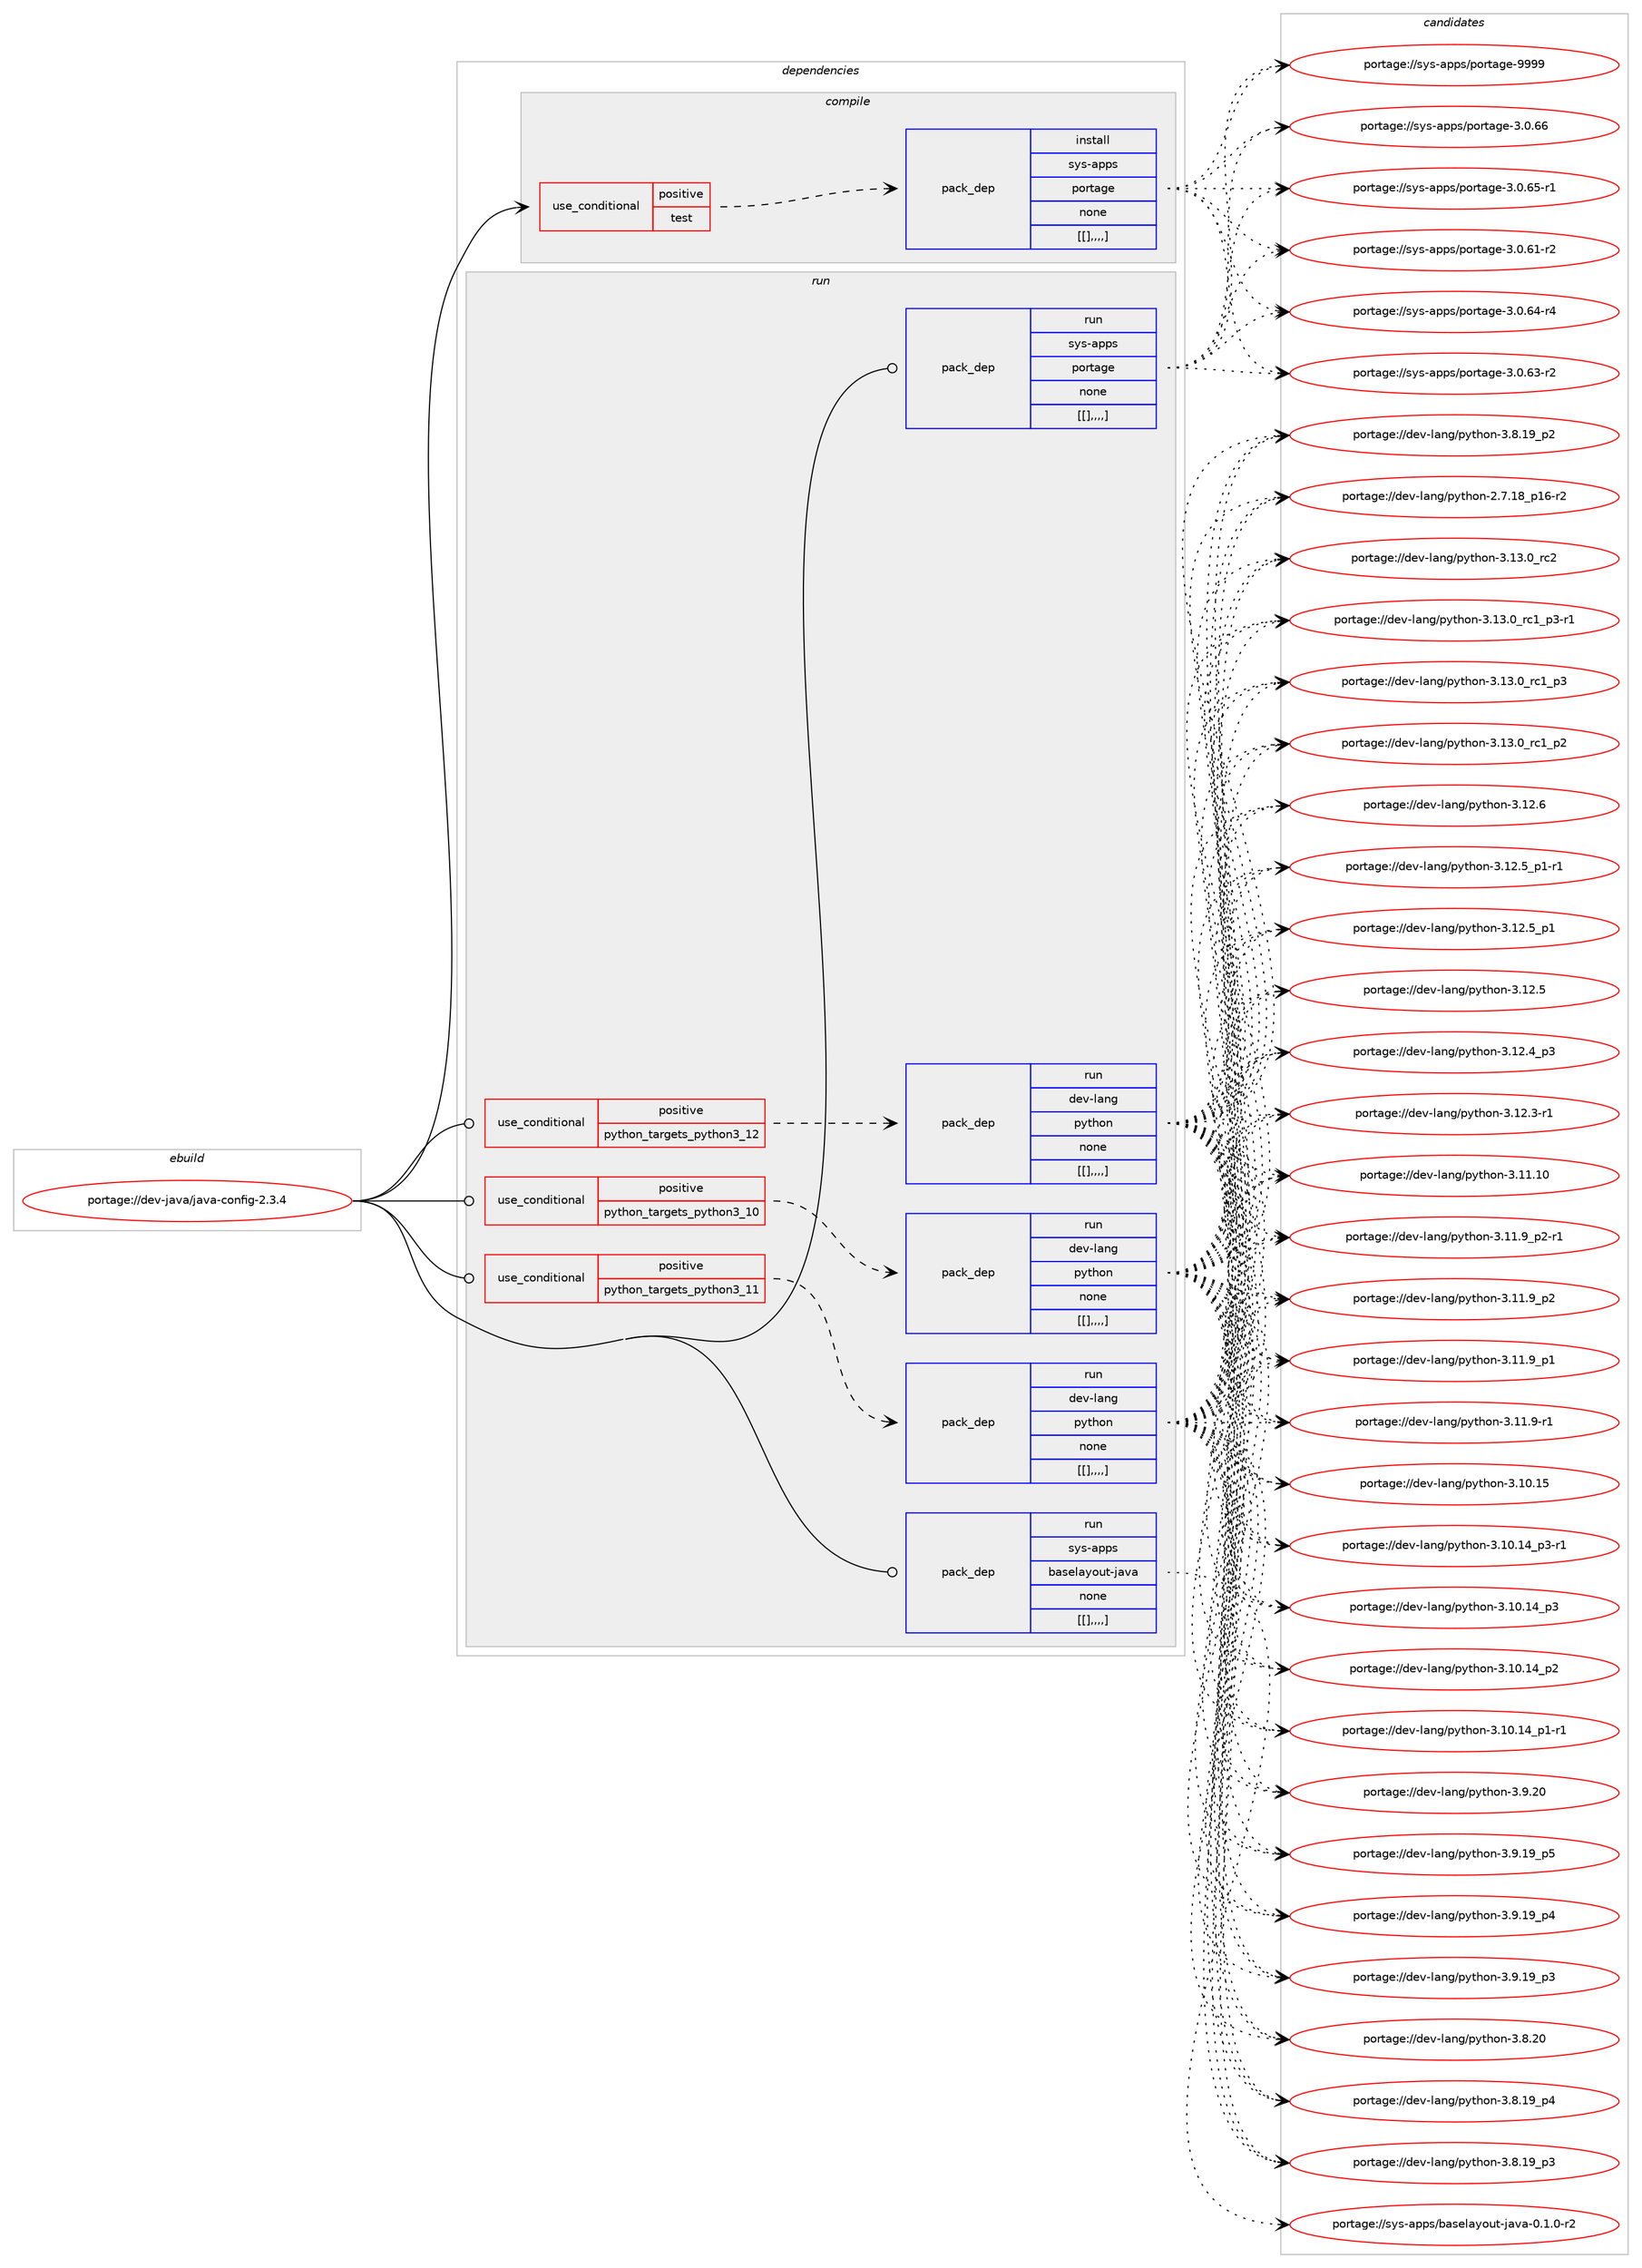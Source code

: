 digraph prolog {

# *************
# Graph options
# *************

newrank=true;
concentrate=true;
compound=true;
graph [rankdir=LR,fontname=Helvetica,fontsize=10,ranksep=1.5];#, ranksep=2.5, nodesep=0.2];
edge  [arrowhead=vee];
node  [fontname=Helvetica,fontsize=10];

# **********
# The ebuild
# **********

subgraph cluster_leftcol {
color=gray;
label=<<i>ebuild</i>>;
id [label="portage://dev-java/java-config-2.3.4", color=red, width=4, href="../dev-java/java-config-2.3.4.svg"];
}

# ****************
# The dependencies
# ****************

subgraph cluster_midcol {
color=gray;
label=<<i>dependencies</i>>;
subgraph cluster_compile {
fillcolor="#eeeeee";
style=filled;
label=<<i>compile</i>>;
subgraph cond22256 {
dependency94991 [label=<<TABLE BORDER="0" CELLBORDER="1" CELLSPACING="0" CELLPADDING="4"><TR><TD ROWSPAN="3" CELLPADDING="10">use_conditional</TD></TR><TR><TD>positive</TD></TR><TR><TD>test</TD></TR></TABLE>>, shape=none, color=red];
subgraph pack71685 {
dependency94992 [label=<<TABLE BORDER="0" CELLBORDER="1" CELLSPACING="0" CELLPADDING="4" WIDTH="220"><TR><TD ROWSPAN="6" CELLPADDING="30">pack_dep</TD></TR><TR><TD WIDTH="110">install</TD></TR><TR><TD>sys-apps</TD></TR><TR><TD>portage</TD></TR><TR><TD>none</TD></TR><TR><TD>[[],,,,]</TD></TR></TABLE>>, shape=none, color=blue];
}
dependency94991:e -> dependency94992:w [weight=20,style="dashed",arrowhead="vee"];
}
id:e -> dependency94991:w [weight=20,style="solid",arrowhead="vee"];
}
subgraph cluster_compileandrun {
fillcolor="#eeeeee";
style=filled;
label=<<i>compile and run</i>>;
}
subgraph cluster_run {
fillcolor="#eeeeee";
style=filled;
label=<<i>run</i>>;
subgraph cond22257 {
dependency94993 [label=<<TABLE BORDER="0" CELLBORDER="1" CELLSPACING="0" CELLPADDING="4"><TR><TD ROWSPAN="3" CELLPADDING="10">use_conditional</TD></TR><TR><TD>positive</TD></TR><TR><TD>python_targets_python3_10</TD></TR></TABLE>>, shape=none, color=red];
subgraph pack71686 {
dependency94994 [label=<<TABLE BORDER="0" CELLBORDER="1" CELLSPACING="0" CELLPADDING="4" WIDTH="220"><TR><TD ROWSPAN="6" CELLPADDING="30">pack_dep</TD></TR><TR><TD WIDTH="110">run</TD></TR><TR><TD>dev-lang</TD></TR><TR><TD>python</TD></TR><TR><TD>none</TD></TR><TR><TD>[[],,,,]</TD></TR></TABLE>>, shape=none, color=blue];
}
dependency94993:e -> dependency94994:w [weight=20,style="dashed",arrowhead="vee"];
}
id:e -> dependency94993:w [weight=20,style="solid",arrowhead="odot"];
subgraph cond22258 {
dependency94995 [label=<<TABLE BORDER="0" CELLBORDER="1" CELLSPACING="0" CELLPADDING="4"><TR><TD ROWSPAN="3" CELLPADDING="10">use_conditional</TD></TR><TR><TD>positive</TD></TR><TR><TD>python_targets_python3_11</TD></TR></TABLE>>, shape=none, color=red];
subgraph pack71687 {
dependency94996 [label=<<TABLE BORDER="0" CELLBORDER="1" CELLSPACING="0" CELLPADDING="4" WIDTH="220"><TR><TD ROWSPAN="6" CELLPADDING="30">pack_dep</TD></TR><TR><TD WIDTH="110">run</TD></TR><TR><TD>dev-lang</TD></TR><TR><TD>python</TD></TR><TR><TD>none</TD></TR><TR><TD>[[],,,,]</TD></TR></TABLE>>, shape=none, color=blue];
}
dependency94995:e -> dependency94996:w [weight=20,style="dashed",arrowhead="vee"];
}
id:e -> dependency94995:w [weight=20,style="solid",arrowhead="odot"];
subgraph cond22259 {
dependency94997 [label=<<TABLE BORDER="0" CELLBORDER="1" CELLSPACING="0" CELLPADDING="4"><TR><TD ROWSPAN="3" CELLPADDING="10">use_conditional</TD></TR><TR><TD>positive</TD></TR><TR><TD>python_targets_python3_12</TD></TR></TABLE>>, shape=none, color=red];
subgraph pack71688 {
dependency94998 [label=<<TABLE BORDER="0" CELLBORDER="1" CELLSPACING="0" CELLPADDING="4" WIDTH="220"><TR><TD ROWSPAN="6" CELLPADDING="30">pack_dep</TD></TR><TR><TD WIDTH="110">run</TD></TR><TR><TD>dev-lang</TD></TR><TR><TD>python</TD></TR><TR><TD>none</TD></TR><TR><TD>[[],,,,]</TD></TR></TABLE>>, shape=none, color=blue];
}
dependency94997:e -> dependency94998:w [weight=20,style="dashed",arrowhead="vee"];
}
id:e -> dependency94997:w [weight=20,style="solid",arrowhead="odot"];
subgraph pack71689 {
dependency94999 [label=<<TABLE BORDER="0" CELLBORDER="1" CELLSPACING="0" CELLPADDING="4" WIDTH="220"><TR><TD ROWSPAN="6" CELLPADDING="30">pack_dep</TD></TR><TR><TD WIDTH="110">run</TD></TR><TR><TD>sys-apps</TD></TR><TR><TD>baselayout-java</TD></TR><TR><TD>none</TD></TR><TR><TD>[[],,,,]</TD></TR></TABLE>>, shape=none, color=blue];
}
id:e -> dependency94999:w [weight=20,style="solid",arrowhead="odot"];
subgraph pack71690 {
dependency95000 [label=<<TABLE BORDER="0" CELLBORDER="1" CELLSPACING="0" CELLPADDING="4" WIDTH="220"><TR><TD ROWSPAN="6" CELLPADDING="30">pack_dep</TD></TR><TR><TD WIDTH="110">run</TD></TR><TR><TD>sys-apps</TD></TR><TR><TD>portage</TD></TR><TR><TD>none</TD></TR><TR><TD>[[],,,,]</TD></TR></TABLE>>, shape=none, color=blue];
}
id:e -> dependency95000:w [weight=20,style="solid",arrowhead="odot"];
}
}

# **************
# The candidates
# **************

subgraph cluster_choices {
rank=same;
color=gray;
label=<<i>candidates</i>>;

subgraph choice71685 {
color=black;
nodesep=1;
choice115121115459711211211547112111114116971031014557575757 [label="portage://sys-apps/portage-9999", color=red, width=4,href="../sys-apps/portage-9999.svg"];
choice1151211154597112112115471121111141169710310145514648465454 [label="portage://sys-apps/portage-3.0.66", color=red, width=4,href="../sys-apps/portage-3.0.66.svg"];
choice11512111545971121121154711211111411697103101455146484654534511449 [label="portage://sys-apps/portage-3.0.65-r1", color=red, width=4,href="../sys-apps/portage-3.0.65-r1.svg"];
choice11512111545971121121154711211111411697103101455146484654524511452 [label="portage://sys-apps/portage-3.0.64-r4", color=red, width=4,href="../sys-apps/portage-3.0.64-r4.svg"];
choice11512111545971121121154711211111411697103101455146484654514511450 [label="portage://sys-apps/portage-3.0.63-r2", color=red, width=4,href="../sys-apps/portage-3.0.63-r2.svg"];
choice11512111545971121121154711211111411697103101455146484654494511450 [label="portage://sys-apps/portage-3.0.61-r2", color=red, width=4,href="../sys-apps/portage-3.0.61-r2.svg"];
dependency94992:e -> choice115121115459711211211547112111114116971031014557575757:w [style=dotted,weight="100"];
dependency94992:e -> choice1151211154597112112115471121111141169710310145514648465454:w [style=dotted,weight="100"];
dependency94992:e -> choice11512111545971121121154711211111411697103101455146484654534511449:w [style=dotted,weight="100"];
dependency94992:e -> choice11512111545971121121154711211111411697103101455146484654524511452:w [style=dotted,weight="100"];
dependency94992:e -> choice11512111545971121121154711211111411697103101455146484654514511450:w [style=dotted,weight="100"];
dependency94992:e -> choice11512111545971121121154711211111411697103101455146484654494511450:w [style=dotted,weight="100"];
}
subgraph choice71686 {
color=black;
nodesep=1;
choice10010111845108971101034711212111610411111045514649514648951149950 [label="portage://dev-lang/python-3.13.0_rc2", color=red, width=4,href="../dev-lang/python-3.13.0_rc2.svg"];
choice1001011184510897110103471121211161041111104551464951464895114994995112514511449 [label="portage://dev-lang/python-3.13.0_rc1_p3-r1", color=red, width=4,href="../dev-lang/python-3.13.0_rc1_p3-r1.svg"];
choice100101118451089711010347112121116104111110455146495146489511499499511251 [label="portage://dev-lang/python-3.13.0_rc1_p3", color=red, width=4,href="../dev-lang/python-3.13.0_rc1_p3.svg"];
choice100101118451089711010347112121116104111110455146495146489511499499511250 [label="portage://dev-lang/python-3.13.0_rc1_p2", color=red, width=4,href="../dev-lang/python-3.13.0_rc1_p2.svg"];
choice10010111845108971101034711212111610411111045514649504654 [label="portage://dev-lang/python-3.12.6", color=red, width=4,href="../dev-lang/python-3.12.6.svg"];
choice1001011184510897110103471121211161041111104551464950465395112494511449 [label="portage://dev-lang/python-3.12.5_p1-r1", color=red, width=4,href="../dev-lang/python-3.12.5_p1-r1.svg"];
choice100101118451089711010347112121116104111110455146495046539511249 [label="portage://dev-lang/python-3.12.5_p1", color=red, width=4,href="../dev-lang/python-3.12.5_p1.svg"];
choice10010111845108971101034711212111610411111045514649504653 [label="portage://dev-lang/python-3.12.5", color=red, width=4,href="../dev-lang/python-3.12.5.svg"];
choice100101118451089711010347112121116104111110455146495046529511251 [label="portage://dev-lang/python-3.12.4_p3", color=red, width=4,href="../dev-lang/python-3.12.4_p3.svg"];
choice100101118451089711010347112121116104111110455146495046514511449 [label="portage://dev-lang/python-3.12.3-r1", color=red, width=4,href="../dev-lang/python-3.12.3-r1.svg"];
choice1001011184510897110103471121211161041111104551464949464948 [label="portage://dev-lang/python-3.11.10", color=red, width=4,href="../dev-lang/python-3.11.10.svg"];
choice1001011184510897110103471121211161041111104551464949465795112504511449 [label="portage://dev-lang/python-3.11.9_p2-r1", color=red, width=4,href="../dev-lang/python-3.11.9_p2-r1.svg"];
choice100101118451089711010347112121116104111110455146494946579511250 [label="portage://dev-lang/python-3.11.9_p2", color=red, width=4,href="../dev-lang/python-3.11.9_p2.svg"];
choice100101118451089711010347112121116104111110455146494946579511249 [label="portage://dev-lang/python-3.11.9_p1", color=red, width=4,href="../dev-lang/python-3.11.9_p1.svg"];
choice100101118451089711010347112121116104111110455146494946574511449 [label="portage://dev-lang/python-3.11.9-r1", color=red, width=4,href="../dev-lang/python-3.11.9-r1.svg"];
choice1001011184510897110103471121211161041111104551464948464953 [label="portage://dev-lang/python-3.10.15", color=red, width=4,href="../dev-lang/python-3.10.15.svg"];
choice100101118451089711010347112121116104111110455146494846495295112514511449 [label="portage://dev-lang/python-3.10.14_p3-r1", color=red, width=4,href="../dev-lang/python-3.10.14_p3-r1.svg"];
choice10010111845108971101034711212111610411111045514649484649529511251 [label="portage://dev-lang/python-3.10.14_p3", color=red, width=4,href="../dev-lang/python-3.10.14_p3.svg"];
choice10010111845108971101034711212111610411111045514649484649529511250 [label="portage://dev-lang/python-3.10.14_p2", color=red, width=4,href="../dev-lang/python-3.10.14_p2.svg"];
choice100101118451089711010347112121116104111110455146494846495295112494511449 [label="portage://dev-lang/python-3.10.14_p1-r1", color=red, width=4,href="../dev-lang/python-3.10.14_p1-r1.svg"];
choice10010111845108971101034711212111610411111045514657465048 [label="portage://dev-lang/python-3.9.20", color=red, width=4,href="../dev-lang/python-3.9.20.svg"];
choice100101118451089711010347112121116104111110455146574649579511253 [label="portage://dev-lang/python-3.9.19_p5", color=red, width=4,href="../dev-lang/python-3.9.19_p5.svg"];
choice100101118451089711010347112121116104111110455146574649579511252 [label="portage://dev-lang/python-3.9.19_p4", color=red, width=4,href="../dev-lang/python-3.9.19_p4.svg"];
choice100101118451089711010347112121116104111110455146574649579511251 [label="portage://dev-lang/python-3.9.19_p3", color=red, width=4,href="../dev-lang/python-3.9.19_p3.svg"];
choice10010111845108971101034711212111610411111045514656465048 [label="portage://dev-lang/python-3.8.20", color=red, width=4,href="../dev-lang/python-3.8.20.svg"];
choice100101118451089711010347112121116104111110455146564649579511252 [label="portage://dev-lang/python-3.8.19_p4", color=red, width=4,href="../dev-lang/python-3.8.19_p4.svg"];
choice100101118451089711010347112121116104111110455146564649579511251 [label="portage://dev-lang/python-3.8.19_p3", color=red, width=4,href="../dev-lang/python-3.8.19_p3.svg"];
choice100101118451089711010347112121116104111110455146564649579511250 [label="portage://dev-lang/python-3.8.19_p2", color=red, width=4,href="../dev-lang/python-3.8.19_p2.svg"];
choice100101118451089711010347112121116104111110455046554649569511249544511450 [label="portage://dev-lang/python-2.7.18_p16-r2", color=red, width=4,href="../dev-lang/python-2.7.18_p16-r2.svg"];
dependency94994:e -> choice10010111845108971101034711212111610411111045514649514648951149950:w [style=dotted,weight="100"];
dependency94994:e -> choice1001011184510897110103471121211161041111104551464951464895114994995112514511449:w [style=dotted,weight="100"];
dependency94994:e -> choice100101118451089711010347112121116104111110455146495146489511499499511251:w [style=dotted,weight="100"];
dependency94994:e -> choice100101118451089711010347112121116104111110455146495146489511499499511250:w [style=dotted,weight="100"];
dependency94994:e -> choice10010111845108971101034711212111610411111045514649504654:w [style=dotted,weight="100"];
dependency94994:e -> choice1001011184510897110103471121211161041111104551464950465395112494511449:w [style=dotted,weight="100"];
dependency94994:e -> choice100101118451089711010347112121116104111110455146495046539511249:w [style=dotted,weight="100"];
dependency94994:e -> choice10010111845108971101034711212111610411111045514649504653:w [style=dotted,weight="100"];
dependency94994:e -> choice100101118451089711010347112121116104111110455146495046529511251:w [style=dotted,weight="100"];
dependency94994:e -> choice100101118451089711010347112121116104111110455146495046514511449:w [style=dotted,weight="100"];
dependency94994:e -> choice1001011184510897110103471121211161041111104551464949464948:w [style=dotted,weight="100"];
dependency94994:e -> choice1001011184510897110103471121211161041111104551464949465795112504511449:w [style=dotted,weight="100"];
dependency94994:e -> choice100101118451089711010347112121116104111110455146494946579511250:w [style=dotted,weight="100"];
dependency94994:e -> choice100101118451089711010347112121116104111110455146494946579511249:w [style=dotted,weight="100"];
dependency94994:e -> choice100101118451089711010347112121116104111110455146494946574511449:w [style=dotted,weight="100"];
dependency94994:e -> choice1001011184510897110103471121211161041111104551464948464953:w [style=dotted,weight="100"];
dependency94994:e -> choice100101118451089711010347112121116104111110455146494846495295112514511449:w [style=dotted,weight="100"];
dependency94994:e -> choice10010111845108971101034711212111610411111045514649484649529511251:w [style=dotted,weight="100"];
dependency94994:e -> choice10010111845108971101034711212111610411111045514649484649529511250:w [style=dotted,weight="100"];
dependency94994:e -> choice100101118451089711010347112121116104111110455146494846495295112494511449:w [style=dotted,weight="100"];
dependency94994:e -> choice10010111845108971101034711212111610411111045514657465048:w [style=dotted,weight="100"];
dependency94994:e -> choice100101118451089711010347112121116104111110455146574649579511253:w [style=dotted,weight="100"];
dependency94994:e -> choice100101118451089711010347112121116104111110455146574649579511252:w [style=dotted,weight="100"];
dependency94994:e -> choice100101118451089711010347112121116104111110455146574649579511251:w [style=dotted,weight="100"];
dependency94994:e -> choice10010111845108971101034711212111610411111045514656465048:w [style=dotted,weight="100"];
dependency94994:e -> choice100101118451089711010347112121116104111110455146564649579511252:w [style=dotted,weight="100"];
dependency94994:e -> choice100101118451089711010347112121116104111110455146564649579511251:w [style=dotted,weight="100"];
dependency94994:e -> choice100101118451089711010347112121116104111110455146564649579511250:w [style=dotted,weight="100"];
dependency94994:e -> choice100101118451089711010347112121116104111110455046554649569511249544511450:w [style=dotted,weight="100"];
}
subgraph choice71687 {
color=black;
nodesep=1;
choice10010111845108971101034711212111610411111045514649514648951149950 [label="portage://dev-lang/python-3.13.0_rc2", color=red, width=4,href="../dev-lang/python-3.13.0_rc2.svg"];
choice1001011184510897110103471121211161041111104551464951464895114994995112514511449 [label="portage://dev-lang/python-3.13.0_rc1_p3-r1", color=red, width=4,href="../dev-lang/python-3.13.0_rc1_p3-r1.svg"];
choice100101118451089711010347112121116104111110455146495146489511499499511251 [label="portage://dev-lang/python-3.13.0_rc1_p3", color=red, width=4,href="../dev-lang/python-3.13.0_rc1_p3.svg"];
choice100101118451089711010347112121116104111110455146495146489511499499511250 [label="portage://dev-lang/python-3.13.0_rc1_p2", color=red, width=4,href="../dev-lang/python-3.13.0_rc1_p2.svg"];
choice10010111845108971101034711212111610411111045514649504654 [label="portage://dev-lang/python-3.12.6", color=red, width=4,href="../dev-lang/python-3.12.6.svg"];
choice1001011184510897110103471121211161041111104551464950465395112494511449 [label="portage://dev-lang/python-3.12.5_p1-r1", color=red, width=4,href="../dev-lang/python-3.12.5_p1-r1.svg"];
choice100101118451089711010347112121116104111110455146495046539511249 [label="portage://dev-lang/python-3.12.5_p1", color=red, width=4,href="../dev-lang/python-3.12.5_p1.svg"];
choice10010111845108971101034711212111610411111045514649504653 [label="portage://dev-lang/python-3.12.5", color=red, width=4,href="../dev-lang/python-3.12.5.svg"];
choice100101118451089711010347112121116104111110455146495046529511251 [label="portage://dev-lang/python-3.12.4_p3", color=red, width=4,href="../dev-lang/python-3.12.4_p3.svg"];
choice100101118451089711010347112121116104111110455146495046514511449 [label="portage://dev-lang/python-3.12.3-r1", color=red, width=4,href="../dev-lang/python-3.12.3-r1.svg"];
choice1001011184510897110103471121211161041111104551464949464948 [label="portage://dev-lang/python-3.11.10", color=red, width=4,href="../dev-lang/python-3.11.10.svg"];
choice1001011184510897110103471121211161041111104551464949465795112504511449 [label="portage://dev-lang/python-3.11.9_p2-r1", color=red, width=4,href="../dev-lang/python-3.11.9_p2-r1.svg"];
choice100101118451089711010347112121116104111110455146494946579511250 [label="portage://dev-lang/python-3.11.9_p2", color=red, width=4,href="../dev-lang/python-3.11.9_p2.svg"];
choice100101118451089711010347112121116104111110455146494946579511249 [label="portage://dev-lang/python-3.11.9_p1", color=red, width=4,href="../dev-lang/python-3.11.9_p1.svg"];
choice100101118451089711010347112121116104111110455146494946574511449 [label="portage://dev-lang/python-3.11.9-r1", color=red, width=4,href="../dev-lang/python-3.11.9-r1.svg"];
choice1001011184510897110103471121211161041111104551464948464953 [label="portage://dev-lang/python-3.10.15", color=red, width=4,href="../dev-lang/python-3.10.15.svg"];
choice100101118451089711010347112121116104111110455146494846495295112514511449 [label="portage://dev-lang/python-3.10.14_p3-r1", color=red, width=4,href="../dev-lang/python-3.10.14_p3-r1.svg"];
choice10010111845108971101034711212111610411111045514649484649529511251 [label="portage://dev-lang/python-3.10.14_p3", color=red, width=4,href="../dev-lang/python-3.10.14_p3.svg"];
choice10010111845108971101034711212111610411111045514649484649529511250 [label="portage://dev-lang/python-3.10.14_p2", color=red, width=4,href="../dev-lang/python-3.10.14_p2.svg"];
choice100101118451089711010347112121116104111110455146494846495295112494511449 [label="portage://dev-lang/python-3.10.14_p1-r1", color=red, width=4,href="../dev-lang/python-3.10.14_p1-r1.svg"];
choice10010111845108971101034711212111610411111045514657465048 [label="portage://dev-lang/python-3.9.20", color=red, width=4,href="../dev-lang/python-3.9.20.svg"];
choice100101118451089711010347112121116104111110455146574649579511253 [label="portage://dev-lang/python-3.9.19_p5", color=red, width=4,href="../dev-lang/python-3.9.19_p5.svg"];
choice100101118451089711010347112121116104111110455146574649579511252 [label="portage://dev-lang/python-3.9.19_p4", color=red, width=4,href="../dev-lang/python-3.9.19_p4.svg"];
choice100101118451089711010347112121116104111110455146574649579511251 [label="portage://dev-lang/python-3.9.19_p3", color=red, width=4,href="../dev-lang/python-3.9.19_p3.svg"];
choice10010111845108971101034711212111610411111045514656465048 [label="portage://dev-lang/python-3.8.20", color=red, width=4,href="../dev-lang/python-3.8.20.svg"];
choice100101118451089711010347112121116104111110455146564649579511252 [label="portage://dev-lang/python-3.8.19_p4", color=red, width=4,href="../dev-lang/python-3.8.19_p4.svg"];
choice100101118451089711010347112121116104111110455146564649579511251 [label="portage://dev-lang/python-3.8.19_p3", color=red, width=4,href="../dev-lang/python-3.8.19_p3.svg"];
choice100101118451089711010347112121116104111110455146564649579511250 [label="portage://dev-lang/python-3.8.19_p2", color=red, width=4,href="../dev-lang/python-3.8.19_p2.svg"];
choice100101118451089711010347112121116104111110455046554649569511249544511450 [label="portage://dev-lang/python-2.7.18_p16-r2", color=red, width=4,href="../dev-lang/python-2.7.18_p16-r2.svg"];
dependency94996:e -> choice10010111845108971101034711212111610411111045514649514648951149950:w [style=dotted,weight="100"];
dependency94996:e -> choice1001011184510897110103471121211161041111104551464951464895114994995112514511449:w [style=dotted,weight="100"];
dependency94996:e -> choice100101118451089711010347112121116104111110455146495146489511499499511251:w [style=dotted,weight="100"];
dependency94996:e -> choice100101118451089711010347112121116104111110455146495146489511499499511250:w [style=dotted,weight="100"];
dependency94996:e -> choice10010111845108971101034711212111610411111045514649504654:w [style=dotted,weight="100"];
dependency94996:e -> choice1001011184510897110103471121211161041111104551464950465395112494511449:w [style=dotted,weight="100"];
dependency94996:e -> choice100101118451089711010347112121116104111110455146495046539511249:w [style=dotted,weight="100"];
dependency94996:e -> choice10010111845108971101034711212111610411111045514649504653:w [style=dotted,weight="100"];
dependency94996:e -> choice100101118451089711010347112121116104111110455146495046529511251:w [style=dotted,weight="100"];
dependency94996:e -> choice100101118451089711010347112121116104111110455146495046514511449:w [style=dotted,weight="100"];
dependency94996:e -> choice1001011184510897110103471121211161041111104551464949464948:w [style=dotted,weight="100"];
dependency94996:e -> choice1001011184510897110103471121211161041111104551464949465795112504511449:w [style=dotted,weight="100"];
dependency94996:e -> choice100101118451089711010347112121116104111110455146494946579511250:w [style=dotted,weight="100"];
dependency94996:e -> choice100101118451089711010347112121116104111110455146494946579511249:w [style=dotted,weight="100"];
dependency94996:e -> choice100101118451089711010347112121116104111110455146494946574511449:w [style=dotted,weight="100"];
dependency94996:e -> choice1001011184510897110103471121211161041111104551464948464953:w [style=dotted,weight="100"];
dependency94996:e -> choice100101118451089711010347112121116104111110455146494846495295112514511449:w [style=dotted,weight="100"];
dependency94996:e -> choice10010111845108971101034711212111610411111045514649484649529511251:w [style=dotted,weight="100"];
dependency94996:e -> choice10010111845108971101034711212111610411111045514649484649529511250:w [style=dotted,weight="100"];
dependency94996:e -> choice100101118451089711010347112121116104111110455146494846495295112494511449:w [style=dotted,weight="100"];
dependency94996:e -> choice10010111845108971101034711212111610411111045514657465048:w [style=dotted,weight="100"];
dependency94996:e -> choice100101118451089711010347112121116104111110455146574649579511253:w [style=dotted,weight="100"];
dependency94996:e -> choice100101118451089711010347112121116104111110455146574649579511252:w [style=dotted,weight="100"];
dependency94996:e -> choice100101118451089711010347112121116104111110455146574649579511251:w [style=dotted,weight="100"];
dependency94996:e -> choice10010111845108971101034711212111610411111045514656465048:w [style=dotted,weight="100"];
dependency94996:e -> choice100101118451089711010347112121116104111110455146564649579511252:w [style=dotted,weight="100"];
dependency94996:e -> choice100101118451089711010347112121116104111110455146564649579511251:w [style=dotted,weight="100"];
dependency94996:e -> choice100101118451089711010347112121116104111110455146564649579511250:w [style=dotted,weight="100"];
dependency94996:e -> choice100101118451089711010347112121116104111110455046554649569511249544511450:w [style=dotted,weight="100"];
}
subgraph choice71688 {
color=black;
nodesep=1;
choice10010111845108971101034711212111610411111045514649514648951149950 [label="portage://dev-lang/python-3.13.0_rc2", color=red, width=4,href="../dev-lang/python-3.13.0_rc2.svg"];
choice1001011184510897110103471121211161041111104551464951464895114994995112514511449 [label="portage://dev-lang/python-3.13.0_rc1_p3-r1", color=red, width=4,href="../dev-lang/python-3.13.0_rc1_p3-r1.svg"];
choice100101118451089711010347112121116104111110455146495146489511499499511251 [label="portage://dev-lang/python-3.13.0_rc1_p3", color=red, width=4,href="../dev-lang/python-3.13.0_rc1_p3.svg"];
choice100101118451089711010347112121116104111110455146495146489511499499511250 [label="portage://dev-lang/python-3.13.0_rc1_p2", color=red, width=4,href="../dev-lang/python-3.13.0_rc1_p2.svg"];
choice10010111845108971101034711212111610411111045514649504654 [label="portage://dev-lang/python-3.12.6", color=red, width=4,href="../dev-lang/python-3.12.6.svg"];
choice1001011184510897110103471121211161041111104551464950465395112494511449 [label="portage://dev-lang/python-3.12.5_p1-r1", color=red, width=4,href="../dev-lang/python-3.12.5_p1-r1.svg"];
choice100101118451089711010347112121116104111110455146495046539511249 [label="portage://dev-lang/python-3.12.5_p1", color=red, width=4,href="../dev-lang/python-3.12.5_p1.svg"];
choice10010111845108971101034711212111610411111045514649504653 [label="portage://dev-lang/python-3.12.5", color=red, width=4,href="../dev-lang/python-3.12.5.svg"];
choice100101118451089711010347112121116104111110455146495046529511251 [label="portage://dev-lang/python-3.12.4_p3", color=red, width=4,href="../dev-lang/python-3.12.4_p3.svg"];
choice100101118451089711010347112121116104111110455146495046514511449 [label="portage://dev-lang/python-3.12.3-r1", color=red, width=4,href="../dev-lang/python-3.12.3-r1.svg"];
choice1001011184510897110103471121211161041111104551464949464948 [label="portage://dev-lang/python-3.11.10", color=red, width=4,href="../dev-lang/python-3.11.10.svg"];
choice1001011184510897110103471121211161041111104551464949465795112504511449 [label="portage://dev-lang/python-3.11.9_p2-r1", color=red, width=4,href="../dev-lang/python-3.11.9_p2-r1.svg"];
choice100101118451089711010347112121116104111110455146494946579511250 [label="portage://dev-lang/python-3.11.9_p2", color=red, width=4,href="../dev-lang/python-3.11.9_p2.svg"];
choice100101118451089711010347112121116104111110455146494946579511249 [label="portage://dev-lang/python-3.11.9_p1", color=red, width=4,href="../dev-lang/python-3.11.9_p1.svg"];
choice100101118451089711010347112121116104111110455146494946574511449 [label="portage://dev-lang/python-3.11.9-r1", color=red, width=4,href="../dev-lang/python-3.11.9-r1.svg"];
choice1001011184510897110103471121211161041111104551464948464953 [label="portage://dev-lang/python-3.10.15", color=red, width=4,href="../dev-lang/python-3.10.15.svg"];
choice100101118451089711010347112121116104111110455146494846495295112514511449 [label="portage://dev-lang/python-3.10.14_p3-r1", color=red, width=4,href="../dev-lang/python-3.10.14_p3-r1.svg"];
choice10010111845108971101034711212111610411111045514649484649529511251 [label="portage://dev-lang/python-3.10.14_p3", color=red, width=4,href="../dev-lang/python-3.10.14_p3.svg"];
choice10010111845108971101034711212111610411111045514649484649529511250 [label="portage://dev-lang/python-3.10.14_p2", color=red, width=4,href="../dev-lang/python-3.10.14_p2.svg"];
choice100101118451089711010347112121116104111110455146494846495295112494511449 [label="portage://dev-lang/python-3.10.14_p1-r1", color=red, width=4,href="../dev-lang/python-3.10.14_p1-r1.svg"];
choice10010111845108971101034711212111610411111045514657465048 [label="portage://dev-lang/python-3.9.20", color=red, width=4,href="../dev-lang/python-3.9.20.svg"];
choice100101118451089711010347112121116104111110455146574649579511253 [label="portage://dev-lang/python-3.9.19_p5", color=red, width=4,href="../dev-lang/python-3.9.19_p5.svg"];
choice100101118451089711010347112121116104111110455146574649579511252 [label="portage://dev-lang/python-3.9.19_p4", color=red, width=4,href="../dev-lang/python-3.9.19_p4.svg"];
choice100101118451089711010347112121116104111110455146574649579511251 [label="portage://dev-lang/python-3.9.19_p3", color=red, width=4,href="../dev-lang/python-3.9.19_p3.svg"];
choice10010111845108971101034711212111610411111045514656465048 [label="portage://dev-lang/python-3.8.20", color=red, width=4,href="../dev-lang/python-3.8.20.svg"];
choice100101118451089711010347112121116104111110455146564649579511252 [label="portage://dev-lang/python-3.8.19_p4", color=red, width=4,href="../dev-lang/python-3.8.19_p4.svg"];
choice100101118451089711010347112121116104111110455146564649579511251 [label="portage://dev-lang/python-3.8.19_p3", color=red, width=4,href="../dev-lang/python-3.8.19_p3.svg"];
choice100101118451089711010347112121116104111110455146564649579511250 [label="portage://dev-lang/python-3.8.19_p2", color=red, width=4,href="../dev-lang/python-3.8.19_p2.svg"];
choice100101118451089711010347112121116104111110455046554649569511249544511450 [label="portage://dev-lang/python-2.7.18_p16-r2", color=red, width=4,href="../dev-lang/python-2.7.18_p16-r2.svg"];
dependency94998:e -> choice10010111845108971101034711212111610411111045514649514648951149950:w [style=dotted,weight="100"];
dependency94998:e -> choice1001011184510897110103471121211161041111104551464951464895114994995112514511449:w [style=dotted,weight="100"];
dependency94998:e -> choice100101118451089711010347112121116104111110455146495146489511499499511251:w [style=dotted,weight="100"];
dependency94998:e -> choice100101118451089711010347112121116104111110455146495146489511499499511250:w [style=dotted,weight="100"];
dependency94998:e -> choice10010111845108971101034711212111610411111045514649504654:w [style=dotted,weight="100"];
dependency94998:e -> choice1001011184510897110103471121211161041111104551464950465395112494511449:w [style=dotted,weight="100"];
dependency94998:e -> choice100101118451089711010347112121116104111110455146495046539511249:w [style=dotted,weight="100"];
dependency94998:e -> choice10010111845108971101034711212111610411111045514649504653:w [style=dotted,weight="100"];
dependency94998:e -> choice100101118451089711010347112121116104111110455146495046529511251:w [style=dotted,weight="100"];
dependency94998:e -> choice100101118451089711010347112121116104111110455146495046514511449:w [style=dotted,weight="100"];
dependency94998:e -> choice1001011184510897110103471121211161041111104551464949464948:w [style=dotted,weight="100"];
dependency94998:e -> choice1001011184510897110103471121211161041111104551464949465795112504511449:w [style=dotted,weight="100"];
dependency94998:e -> choice100101118451089711010347112121116104111110455146494946579511250:w [style=dotted,weight="100"];
dependency94998:e -> choice100101118451089711010347112121116104111110455146494946579511249:w [style=dotted,weight="100"];
dependency94998:e -> choice100101118451089711010347112121116104111110455146494946574511449:w [style=dotted,weight="100"];
dependency94998:e -> choice1001011184510897110103471121211161041111104551464948464953:w [style=dotted,weight="100"];
dependency94998:e -> choice100101118451089711010347112121116104111110455146494846495295112514511449:w [style=dotted,weight="100"];
dependency94998:e -> choice10010111845108971101034711212111610411111045514649484649529511251:w [style=dotted,weight="100"];
dependency94998:e -> choice10010111845108971101034711212111610411111045514649484649529511250:w [style=dotted,weight="100"];
dependency94998:e -> choice100101118451089711010347112121116104111110455146494846495295112494511449:w [style=dotted,weight="100"];
dependency94998:e -> choice10010111845108971101034711212111610411111045514657465048:w [style=dotted,weight="100"];
dependency94998:e -> choice100101118451089711010347112121116104111110455146574649579511253:w [style=dotted,weight="100"];
dependency94998:e -> choice100101118451089711010347112121116104111110455146574649579511252:w [style=dotted,weight="100"];
dependency94998:e -> choice100101118451089711010347112121116104111110455146574649579511251:w [style=dotted,weight="100"];
dependency94998:e -> choice10010111845108971101034711212111610411111045514656465048:w [style=dotted,weight="100"];
dependency94998:e -> choice100101118451089711010347112121116104111110455146564649579511252:w [style=dotted,weight="100"];
dependency94998:e -> choice100101118451089711010347112121116104111110455146564649579511251:w [style=dotted,weight="100"];
dependency94998:e -> choice100101118451089711010347112121116104111110455146564649579511250:w [style=dotted,weight="100"];
dependency94998:e -> choice100101118451089711010347112121116104111110455046554649569511249544511450:w [style=dotted,weight="100"];
}
subgraph choice71689 {
color=black;
nodesep=1;
choice1151211154597112112115479897115101108971211111171164510697118974548464946484511450 [label="portage://sys-apps/baselayout-java-0.1.0-r2", color=red, width=4,href="../sys-apps/baselayout-java-0.1.0-r2.svg"];
dependency94999:e -> choice1151211154597112112115479897115101108971211111171164510697118974548464946484511450:w [style=dotted,weight="100"];
}
subgraph choice71690 {
color=black;
nodesep=1;
choice115121115459711211211547112111114116971031014557575757 [label="portage://sys-apps/portage-9999", color=red, width=4,href="../sys-apps/portage-9999.svg"];
choice1151211154597112112115471121111141169710310145514648465454 [label="portage://sys-apps/portage-3.0.66", color=red, width=4,href="../sys-apps/portage-3.0.66.svg"];
choice11512111545971121121154711211111411697103101455146484654534511449 [label="portage://sys-apps/portage-3.0.65-r1", color=red, width=4,href="../sys-apps/portage-3.0.65-r1.svg"];
choice11512111545971121121154711211111411697103101455146484654524511452 [label="portage://sys-apps/portage-3.0.64-r4", color=red, width=4,href="../sys-apps/portage-3.0.64-r4.svg"];
choice11512111545971121121154711211111411697103101455146484654514511450 [label="portage://sys-apps/portage-3.0.63-r2", color=red, width=4,href="../sys-apps/portage-3.0.63-r2.svg"];
choice11512111545971121121154711211111411697103101455146484654494511450 [label="portage://sys-apps/portage-3.0.61-r2", color=red, width=4,href="../sys-apps/portage-3.0.61-r2.svg"];
dependency95000:e -> choice115121115459711211211547112111114116971031014557575757:w [style=dotted,weight="100"];
dependency95000:e -> choice1151211154597112112115471121111141169710310145514648465454:w [style=dotted,weight="100"];
dependency95000:e -> choice11512111545971121121154711211111411697103101455146484654534511449:w [style=dotted,weight="100"];
dependency95000:e -> choice11512111545971121121154711211111411697103101455146484654524511452:w [style=dotted,weight="100"];
dependency95000:e -> choice11512111545971121121154711211111411697103101455146484654514511450:w [style=dotted,weight="100"];
dependency95000:e -> choice11512111545971121121154711211111411697103101455146484654494511450:w [style=dotted,weight="100"];
}
}

}
